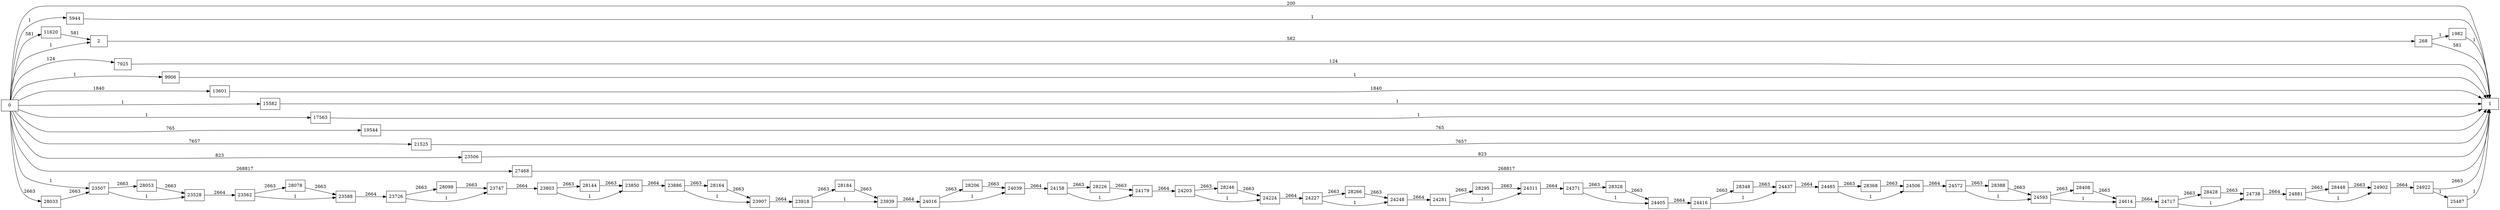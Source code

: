 digraph {
	graph [rankdir=LR]
	node [shape=rectangle]
	2 -> 268 [label=582]
	268 -> 1 [label=581]
	268 -> 1982 [label=1]
	1982 -> 1 [label=1]
	5944 -> 1 [label=1]
	7925 -> 1 [label=124]
	9906 -> 1 [label=1]
	11620 -> 2 [label=581]
	13601 -> 1 [label=1840]
	15582 -> 1 [label=1]
	17563 -> 1 [label=1]
	19544 -> 1 [label=765]
	21525 -> 1 [label=7657]
	23506 -> 1 [label=823]
	23507 -> 23528 [label=1]
	23507 -> 28053 [label=2663]
	23528 -> 23562 [label=2664]
	23562 -> 23588 [label=1]
	23562 -> 28078 [label=2663]
	23588 -> 23726 [label=2664]
	23726 -> 23747 [label=1]
	23726 -> 28098 [label=2663]
	23747 -> 23803 [label=2664]
	23803 -> 23850 [label=1]
	23803 -> 28144 [label=2663]
	23850 -> 23886 [label=2664]
	23886 -> 23907 [label=1]
	23886 -> 28164 [label=2663]
	23907 -> 23918 [label=2664]
	23918 -> 23939 [label=1]
	23918 -> 28184 [label=2663]
	23939 -> 24016 [label=2664]
	24016 -> 24039 [label=1]
	24016 -> 28206 [label=2663]
	24039 -> 24158 [label=2664]
	24158 -> 24179 [label=1]
	24158 -> 28226 [label=2663]
	24179 -> 24203 [label=2664]
	24203 -> 24224 [label=1]
	24203 -> 28246 [label=2663]
	24224 -> 24227 [label=2664]
	24227 -> 24248 [label=1]
	24227 -> 28266 [label=2663]
	24248 -> 24281 [label=2664]
	24281 -> 24311 [label=1]
	24281 -> 28295 [label=2663]
	24311 -> 24371 [label=2664]
	24371 -> 24405 [label=1]
	24371 -> 28328 [label=2663]
	24405 -> 24416 [label=2664]
	24416 -> 24437 [label=1]
	24416 -> 28348 [label=2663]
	24437 -> 24485 [label=2664]
	24485 -> 24506 [label=1]
	24485 -> 28368 [label=2663]
	24506 -> 24572 [label=2664]
	24572 -> 24593 [label=1]
	24572 -> 28388 [label=2663]
	24593 -> 24614 [label=1]
	24593 -> 28408 [label=2663]
	24614 -> 24717 [label=2664]
	24717 -> 24738 [label=1]
	24717 -> 28428 [label=2663]
	24738 -> 24881 [label=2664]
	24881 -> 24902 [label=1]
	24881 -> 28448 [label=2663]
	24902 -> 24922 [label=2664]
	24922 -> 1 [label=2663]
	24922 -> 25487 [label=1]
	25487 -> 1 [label=1]
	27468 -> 1 [label=268817]
	28033 -> 23507 [label=2663]
	28053 -> 23528 [label=2663]
	28078 -> 23588 [label=2663]
	28098 -> 23747 [label=2663]
	28144 -> 23850 [label=2663]
	28164 -> 23907 [label=2663]
	28184 -> 23939 [label=2663]
	28206 -> 24039 [label=2663]
	28226 -> 24179 [label=2663]
	28246 -> 24224 [label=2663]
	28266 -> 24248 [label=2663]
	28295 -> 24311 [label=2663]
	28328 -> 24405 [label=2663]
	28348 -> 24437 [label=2663]
	28368 -> 24506 [label=2663]
	28388 -> 24593 [label=2663]
	28408 -> 24614 [label=2663]
	28428 -> 24738 [label=2663]
	28448 -> 24902 [label=2663]
	0 -> 2 [label=1]
	0 -> 23507 [label=1]
	0 -> 1 [label=200]
	0 -> 5944 [label=1]
	0 -> 7925 [label=124]
	0 -> 9906 [label=1]
	0 -> 11620 [label=581]
	0 -> 13601 [label=1840]
	0 -> 15582 [label=1]
	0 -> 17563 [label=1]
	0 -> 19544 [label=765]
	0 -> 21525 [label=7657]
	0 -> 23506 [label=823]
	0 -> 27468 [label=268817]
	0 -> 28033 [label=2663]
}
